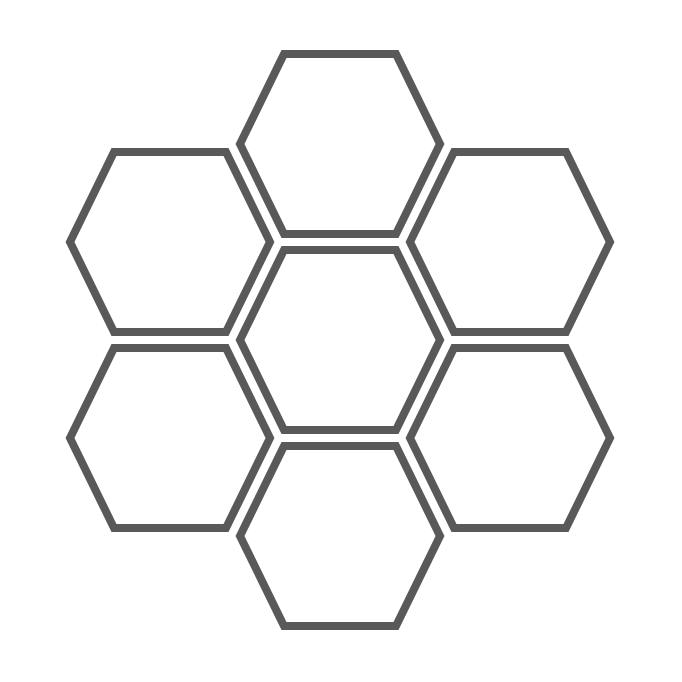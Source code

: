 <mxfile version="24.5.3" type="device">
  <diagram name="Page-1" id="ZcRAXSWJTWcisyccbfvs">
    <mxGraphModel dx="562" dy="346" grid="1" gridSize="1" guides="1" tooltips="1" connect="1" arrows="1" fold="1" page="1" pageScale="1" pageWidth="827" pageHeight="1169" math="0" shadow="0">
      <root>
        <mxCell id="0" />
        <mxCell id="1" parent="0" />
        <mxCell id="aRZHve7nk3sMqHiDy-_R-70" value="" style="rounded=0;whiteSpace=wrap;html=1;fillColor=none;strokeColor=none;" parent="1" vertex="1">
          <mxGeometry x="185" y="190" width="340" height="340" as="geometry" />
        </mxCell>
        <mxCell id="aRZHve7nk3sMqHiDy-_R-39" value="" style="shape=hexagon;perimeter=hexagonPerimeter2;whiteSpace=wrap;html=1;fixedSize=1;size=22;fillColor=none;strokeWidth=4;strokeColor=#595959;" parent="1" vertex="1">
          <mxGeometry x="305" y="315" width="100" height="90" as="geometry" />
        </mxCell>
        <mxCell id="aRZHve7nk3sMqHiDy-_R-42" value="" style="shape=hexagon;perimeter=hexagonPerimeter2;whiteSpace=wrap;html=1;fixedSize=1;size=22;fillColor=none;strokeWidth=4;strokeColor=#595959;" parent="1" vertex="1">
          <mxGeometry x="305" y="217" width="100" height="90" as="geometry" />
        </mxCell>
        <mxCell id="aRZHve7nk3sMqHiDy-_R-44" value="" style="shape=hexagon;perimeter=hexagonPerimeter2;whiteSpace=wrap;html=1;fixedSize=1;size=22;fillColor=none;strokeWidth=4;strokeColor=#595959;" parent="1" vertex="1">
          <mxGeometry x="305" y="413" width="100" height="90" as="geometry" />
        </mxCell>
        <mxCell id="aRZHve7nk3sMqHiDy-_R-46" value="" style="shape=hexagon;perimeter=hexagonPerimeter2;whiteSpace=wrap;html=1;fixedSize=1;size=22;fillColor=none;strokeWidth=4;strokeColor=#595959;" parent="1" vertex="1">
          <mxGeometry x="390" y="266" width="100" height="90" as="geometry" />
        </mxCell>
        <mxCell id="aRZHve7nk3sMqHiDy-_R-52" value="" style="shape=hexagon;perimeter=hexagonPerimeter2;whiteSpace=wrap;html=1;fixedSize=1;size=22;fillColor=none;strokeWidth=4;strokeColor=#595959;" parent="1" vertex="1">
          <mxGeometry x="390" y="364" width="100" height="90" as="geometry" />
        </mxCell>
        <mxCell id="aRZHve7nk3sMqHiDy-_R-54" value="" style="shape=hexagon;perimeter=hexagonPerimeter2;whiteSpace=wrap;html=1;fixedSize=1;size=22;fillColor=none;strokeWidth=4;strokeColor=#595959;" parent="1" vertex="1">
          <mxGeometry x="220" y="266" width="100" height="90" as="geometry" />
        </mxCell>
        <mxCell id="aRZHve7nk3sMqHiDy-_R-56" value="" style="shape=hexagon;perimeter=hexagonPerimeter2;whiteSpace=wrap;html=1;fixedSize=1;size=22;fillColor=none;strokeWidth=4;strokeColor=#595959;" parent="1" vertex="1">
          <mxGeometry x="220" y="364" width="100" height="90" as="geometry" />
        </mxCell>
      </root>
    </mxGraphModel>
  </diagram>
</mxfile>
